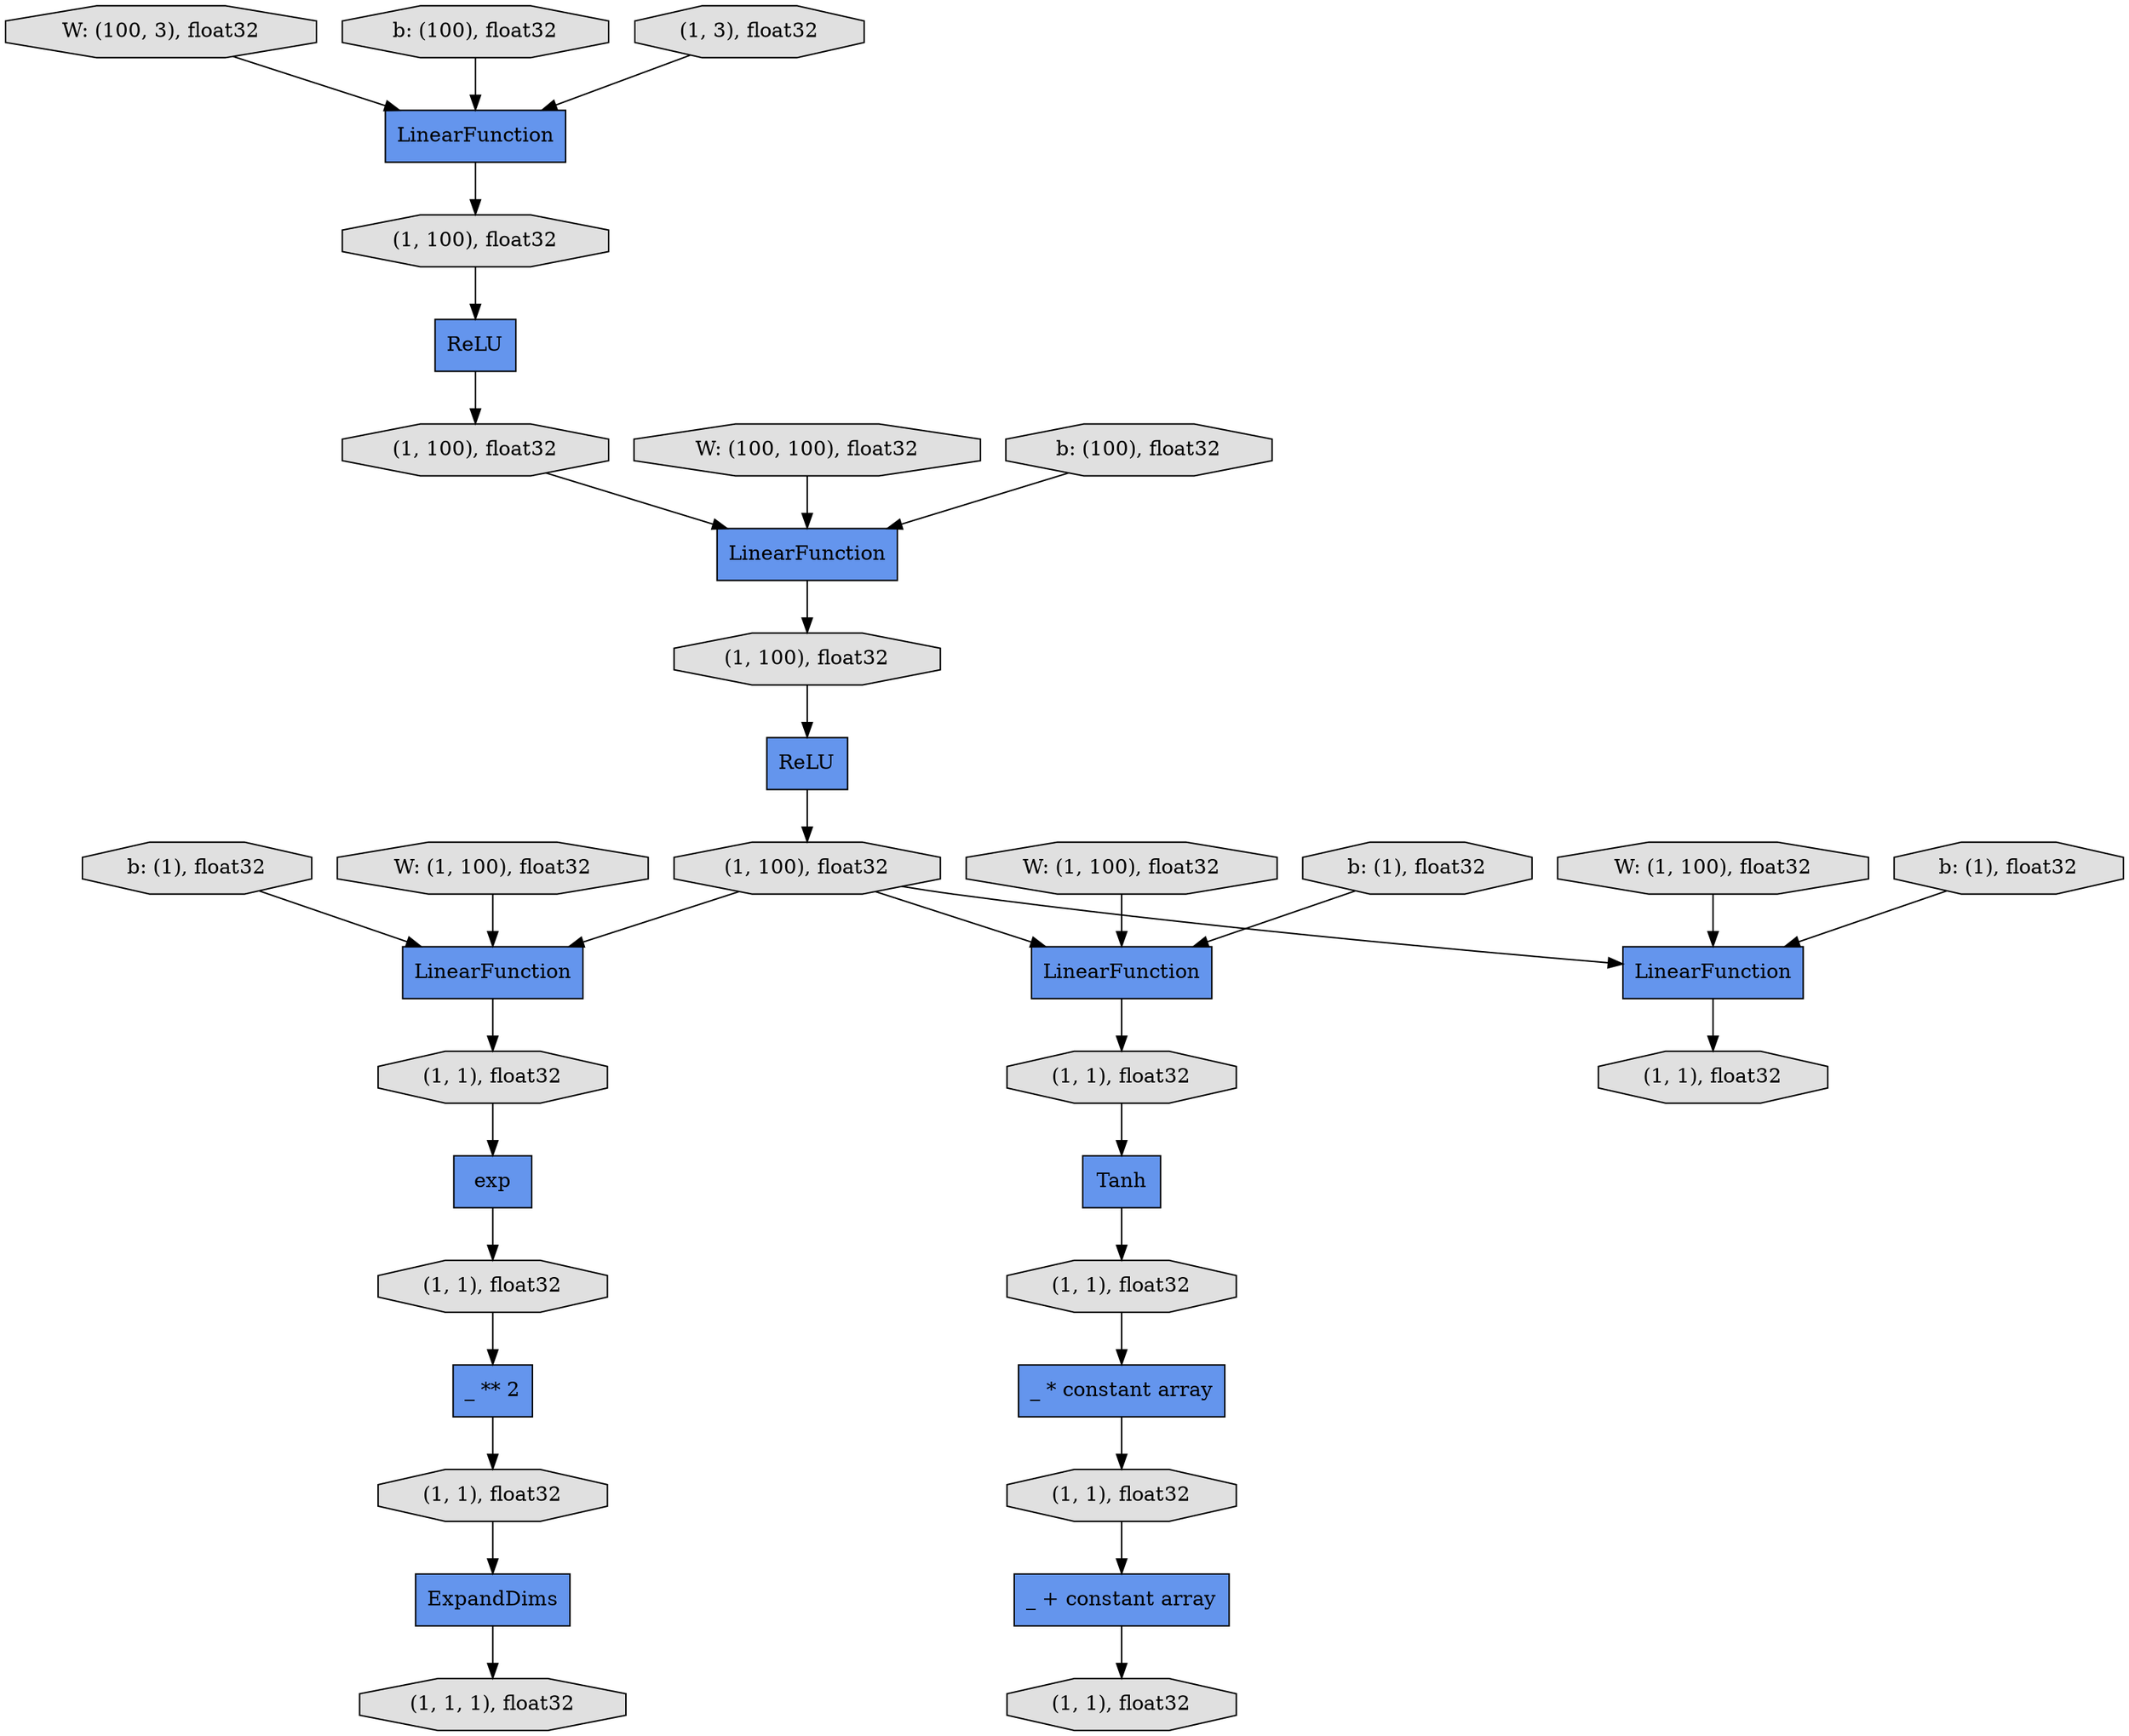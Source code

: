 digraph graphname{rankdir=TB;140198837047368 [label="(1, 1), float32",shape="octagon",fillcolor="#E0E0E0",style="filled"];140198836994120 [label="b: (1), float32",shape="octagon",fillcolor="#E0E0E0",style="filled"];140198836996192 [label="LinearFunction",shape="record",fillcolor="#6495ED",style="filled"];140198836996304 [label="(1, 100), float32",shape="octagon",fillcolor="#E0E0E0",style="filled"];140198837471496 [label="W: (100, 3), float32",shape="octagon",fillcolor="#E0E0E0",style="filled"];140198837047592 [label="(1, 1), float32",shape="octagon",fillcolor="#E0E0E0",style="filled"];140198836996416 [label="ReLU",shape="record",fillcolor="#6495ED",style="filled"];140198836994400 [label="W: (1, 100), float32",shape="octagon",fillcolor="#E0E0E0",style="filled"];140198836996528 [label="(1, 100), float32",shape="octagon",fillcolor="#E0E0E0",style="filled"];140198837471832 [label="b: (100), float32",shape="octagon",fillcolor="#E0E0E0",style="filled"];140198837047928 [label="(1, 1), float32",shape="octagon",fillcolor="#E0E0E0",style="filled"];140198837047984 [label="ExpandDims",shape="record",fillcolor="#6495ED",style="filled"];140198836996808 [label="(1, 100), float32",shape="octagon",fillcolor="#E0E0E0",style="filled"];140198836994736 [label="LinearFunction",shape="record",fillcolor="#6495ED",style="filled"];140198836994848 [label="b: (1), float32",shape="octagon",fillcolor="#E0E0E0",style="filled"];140198836996920 [label="(1, 1), float32",shape="octagon",fillcolor="#E0E0E0",style="filled"];140198837048152 [label="(1, 1, 1), float32",shape="octagon",fillcolor="#E0E0E0",style="filled"];140198836996976 [label="Tanh",shape="record",fillcolor="#6495ED",style="filled"];140198837472112 [label="W: (100, 100), float32",shape="octagon",fillcolor="#E0E0E0",style="filled"];140198836997032 [label="LinearFunction",shape="record",fillcolor="#6495ED",style="filled"];140198836997144 [label="(1, 1), float32",shape="octagon",fillcolor="#E0E0E0",style="filled"];140198836995128 [label="W: (1, 100), float32",shape="octagon",fillcolor="#E0E0E0",style="filled"];140198836997312 [label="_ + constant array",shape="record",fillcolor="#6495ED",style="filled"];140198837472448 [label="b: (100), float32",shape="octagon",fillcolor="#E0E0E0",style="filled"];140198836997424 [label="(1, 1), float32",shape="octagon",fillcolor="#E0E0E0",style="filled"];140198836995464 [label="LinearFunction",shape="record",fillcolor="#6495ED",style="filled"];140198836997536 [label="_ * constant array",shape="record",fillcolor="#6495ED",style="filled"];140198836995576 [label="b: (1), float32",shape="octagon",fillcolor="#E0E0E0",style="filled"];140198836997704 [label="exp",shape="record",fillcolor="#6495ED",style="filled"];140198837472896 [label="W: (1, 100), float32",shape="octagon",fillcolor="#E0E0E0",style="filled"];140198836997816 [label="(1, 1), float32",shape="octagon",fillcolor="#E0E0E0",style="filled"];140198836995800 [label="ReLU",shape="record",fillcolor="#6495ED",style="filled"];140198836995856 [label="(1, 3), float32",shape="octagon",fillcolor="#E0E0E0",style="filled"];140198836995968 [label="LinearFunction",shape="record",fillcolor="#6495ED",style="filled"];140198836998040 [label="(1, 1), float32",shape="octagon",fillcolor="#E0E0E0",style="filled"];140198836998096 [label="_ ** 2",shape="record",fillcolor="#6495ED",style="filled"];140198836996080 [label="(1, 100), float32",shape="octagon",fillcolor="#E0E0E0",style="filled"];140198837471832 -> 140198836994736;140198836997424 -> 140198836997536;140198836995968 -> 140198836996528;140198836996808 -> 140198836995464;140198837047592 -> 140198836998096;140198836994400 -> 140198836996192;140198837472112 -> 140198836995968;140198837471496 -> 140198836994736;140198836996528 -> 140198836996416;140198836996304 -> 140198836995968;140198836996192 -> 140198836997144;140198836995856 -> 140198836994736;140198836995576 -> 140198836997032;140198836996976 -> 140198836997424;140198836998096 -> 140198837047928;140198837472896 -> 140198836995464;140198836996416 -> 140198836996808;140198837047368 -> 140198836997704;140198836996808 -> 140198836996192;140198837472448 -> 140198836995968;140198836996080 -> 140198836995800;140198837047984 -> 140198837048152;140198837047928 -> 140198837047984;140198836995464 -> 140198836996920;140198836995800 -> 140198836996304;140198836997144 -> 140198836996976;140198836997704 -> 140198837047592;140198836996808 -> 140198836997032;140198836994736 -> 140198836996080;140198836997312 -> 140198836998040;140198836994848 -> 140198836996192;140198836997536 -> 140198836997816;140198836997032 -> 140198837047368;140198836994120 -> 140198836995464;140198836995128 -> 140198836997032;140198836997816 -> 140198836997312;}
